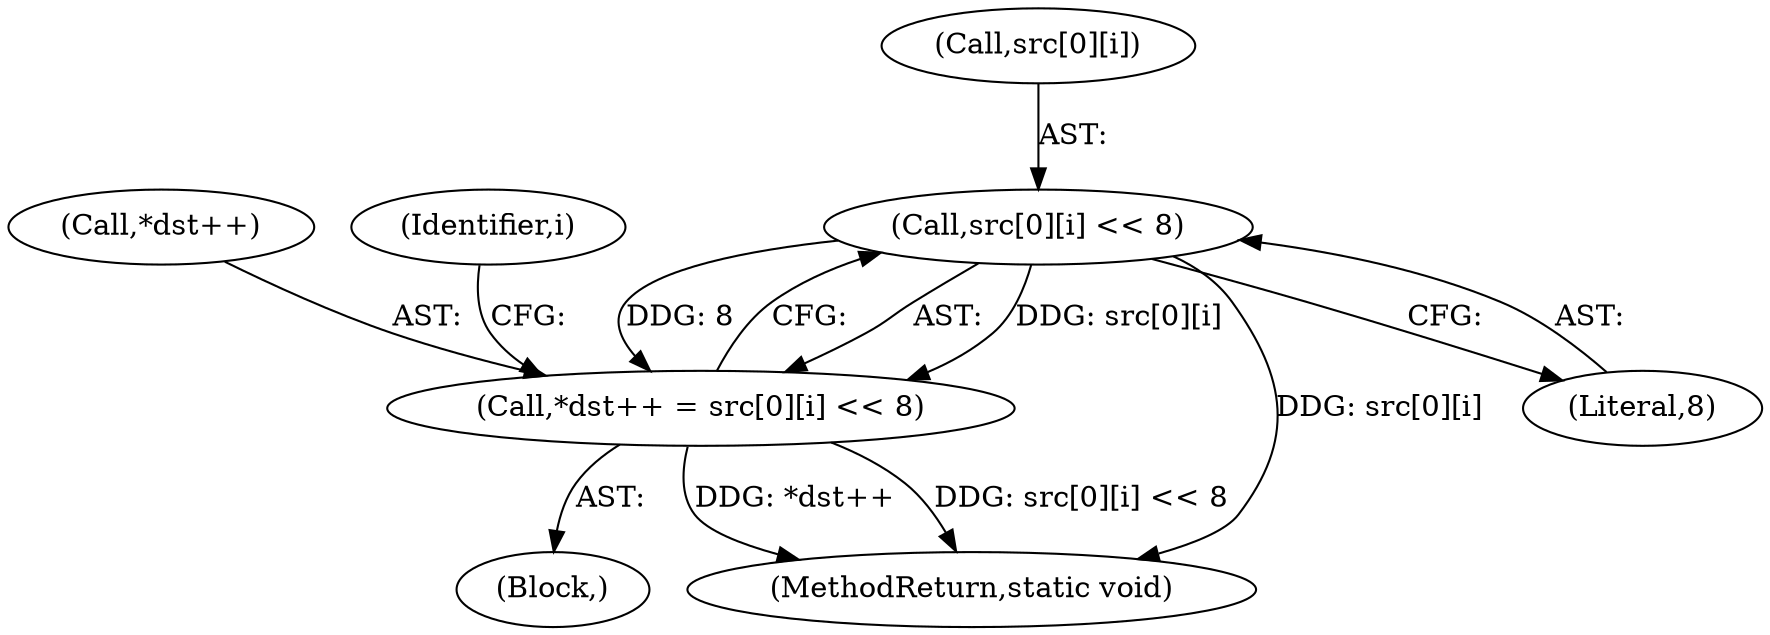 digraph "0_Android_acc192347665943ca674acf117e4f74a88436922_2@array" {
"1000122" [label="(Call,src[0][i] << 8)"];
"1000118" [label="(Call,*dst++ = src[0][i] << 8)"];
"1000122" [label="(Call,src[0][i] << 8)"];
"1000119" [label="(Call,*dst++)"];
"1000129" [label="(MethodReturn,static void)"];
"1000128" [label="(Literal,8)"];
"1000116" [label="(Identifier,i)"];
"1000118" [label="(Call,*dst++ = src[0][i] << 8)"];
"1000123" [label="(Call,src[0][i])"];
"1000117" [label="(Block,)"];
"1000122" -> "1000118"  [label="AST: "];
"1000122" -> "1000128"  [label="CFG: "];
"1000123" -> "1000122"  [label="AST: "];
"1000128" -> "1000122"  [label="AST: "];
"1000118" -> "1000122"  [label="CFG: "];
"1000122" -> "1000129"  [label="DDG: src[0][i]"];
"1000122" -> "1000118"  [label="DDG: src[0][i]"];
"1000122" -> "1000118"  [label="DDG: 8"];
"1000118" -> "1000117"  [label="AST: "];
"1000119" -> "1000118"  [label="AST: "];
"1000116" -> "1000118"  [label="CFG: "];
"1000118" -> "1000129"  [label="DDG: src[0][i] << 8"];
"1000118" -> "1000129"  [label="DDG: *dst++"];
}
